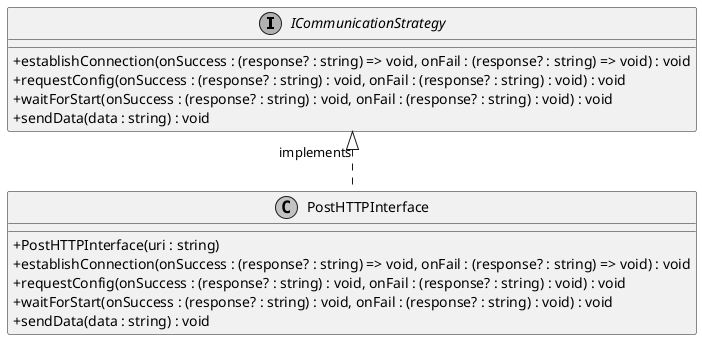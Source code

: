 @startuml
skinparam linetype ortho
skinparam monochrome true
skinparam classAttributeIconSize 0

interface ICommunicationStrategy {
    + establishConnection(onSuccess : (response? : string) => void, onFail : (response? : string) => void) : void
    + requestConfig(onSuccess : (response? : string) : void, onFail : (response? : string) : void) : void
    + waitForStart(onSuccess : (response? : string) : void, onFail : (response? : string) : void) : void
    + sendData(data : string) : void
}
class PostHTTPInterface {
    + PostHTTPInterface(uri : string)
    + establishConnection(onSuccess : (response? : string) => void, onFail : (response? : string) => void) : void
    + requestConfig(onSuccess : (response? : string) : void, onFail : (response? : string) : void) : void
    + waitForStart(onSuccess : (response? : string) : void, onFail : (response? : string) : void) : void
    + sendData(data : string) : void
}
PostHTTPInterface .UP.|> ICommunicationStrategy : implements
@enduml
